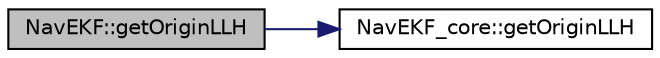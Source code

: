 digraph "NavEKF::getOriginLLH"
{
 // INTERACTIVE_SVG=YES
  edge [fontname="Helvetica",fontsize="10",labelfontname="Helvetica",labelfontsize="10"];
  node [fontname="Helvetica",fontsize="10",shape=record];
  rankdir="LR";
  Node1 [label="NavEKF::getOriginLLH",height=0.2,width=0.4,color="black", fillcolor="grey75", style="filled", fontcolor="black"];
  Node1 -> Node2 [color="midnightblue",fontsize="10",style="solid",fontname="Helvetica"];
  Node2 [label="NavEKF_core::getOriginLLH",height=0.2,width=0.4,color="black", fillcolor="white", style="filled",URL="$classNavEKF__core.html#a23d016f4666965a288a2bb12c41f698d"];
}
